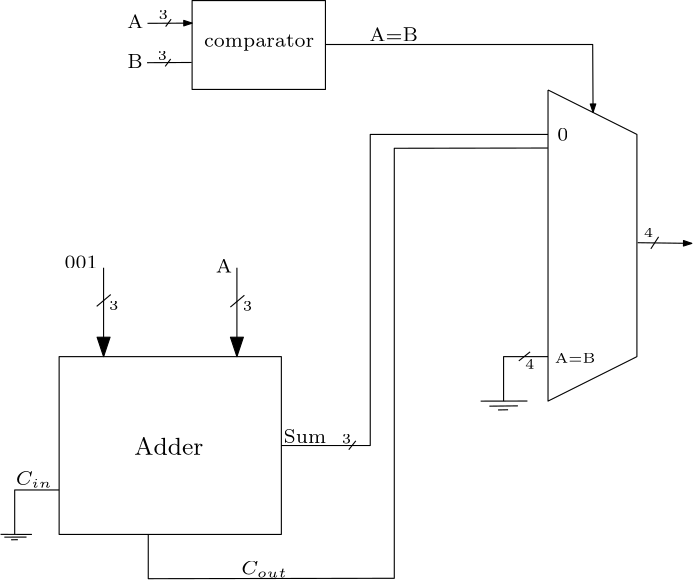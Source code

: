 <?xml version="1.0"?>
<!DOCTYPE ipe SYSTEM "ipe.dtd">
<ipe version="70218" creator="Ipe 7.2.28">
<info created="D:20241202214616" modified="D:20241202223741"/>
<ipestyle name="basic">
<symbol name="arrow/arc(spx)">
<path stroke="sym-stroke" fill="sym-stroke" pen="sym-pen">
0 0 m
-1 0.333 l
-1 -0.333 l
h
</path>
</symbol>
<symbol name="arrow/farc(spx)">
<path stroke="sym-stroke" fill="white" pen="sym-pen">
0 0 m
-1 0.333 l
-1 -0.333 l
h
</path>
</symbol>
<symbol name="arrow/ptarc(spx)">
<path stroke="sym-stroke" fill="sym-stroke" pen="sym-pen">
0 0 m
-1 0.333 l
-0.8 0 l
-1 -0.333 l
h
</path>
</symbol>
<symbol name="arrow/fptarc(spx)">
<path stroke="sym-stroke" fill="white" pen="sym-pen">
0 0 m
-1 0.333 l
-0.8 0 l
-1 -0.333 l
h
</path>
</symbol>
<symbol name="mark/circle(sx)" transformations="translations">
<path fill="sym-stroke">
0.6 0 0 0.6 0 0 e
0.4 0 0 0.4 0 0 e
</path>
</symbol>
<symbol name="mark/disk(sx)" transformations="translations">
<path fill="sym-stroke">
0.6 0 0 0.6 0 0 e
</path>
</symbol>
<symbol name="mark/fdisk(sfx)" transformations="translations">
<group>
<path fill="sym-fill">
0.5 0 0 0.5 0 0 e
</path>
<path fill="sym-stroke" fillrule="eofill">
0.6 0 0 0.6 0 0 e
0.4 0 0 0.4 0 0 e
</path>
</group>
</symbol>
<symbol name="mark/box(sx)" transformations="translations">
<path fill="sym-stroke" fillrule="eofill">
-0.6 -0.6 m
0.6 -0.6 l
0.6 0.6 l
-0.6 0.6 l
h
-0.4 -0.4 m
0.4 -0.4 l
0.4 0.4 l
-0.4 0.4 l
h
</path>
</symbol>
<symbol name="mark/square(sx)" transformations="translations">
<path fill="sym-stroke">
-0.6 -0.6 m
0.6 -0.6 l
0.6 0.6 l
-0.6 0.6 l
h
</path>
</symbol>
<symbol name="mark/fsquare(sfx)" transformations="translations">
<group>
<path fill="sym-fill">
-0.5 -0.5 m
0.5 -0.5 l
0.5 0.5 l
-0.5 0.5 l
h
</path>
<path fill="sym-stroke" fillrule="eofill">
-0.6 -0.6 m
0.6 -0.6 l
0.6 0.6 l
-0.6 0.6 l
h
-0.4 -0.4 m
0.4 -0.4 l
0.4 0.4 l
-0.4 0.4 l
h
</path>
</group>
</symbol>
<symbol name="mark/cross(sx)" transformations="translations">
<group>
<path fill="sym-stroke">
-0.43 -0.57 m
0.57 0.43 l
0.43 0.57 l
-0.57 -0.43 l
h
</path>
<path fill="sym-stroke">
-0.43 0.57 m
0.57 -0.43 l
0.43 -0.57 l
-0.57 0.43 l
h
</path>
</group>
</symbol>
<symbol name="arrow/fnormal(spx)">
<path stroke="sym-stroke" fill="white" pen="sym-pen">
0 0 m
-1 0.333 l
-1 -0.333 l
h
</path>
</symbol>
<symbol name="arrow/pointed(spx)">
<path stroke="sym-stroke" fill="sym-stroke" pen="sym-pen">
0 0 m
-1 0.333 l
-0.8 0 l
-1 -0.333 l
h
</path>
</symbol>
<symbol name="arrow/fpointed(spx)">
<path stroke="sym-stroke" fill="white" pen="sym-pen">
0 0 m
-1 0.333 l
-0.8 0 l
-1 -0.333 l
h
</path>
</symbol>
<symbol name="arrow/linear(spx)">
<path stroke="sym-stroke" pen="sym-pen">
-1 0.333 m
0 0 l
-1 -0.333 l
</path>
</symbol>
<symbol name="arrow/fdouble(spx)">
<path stroke="sym-stroke" fill="white" pen="sym-pen">
0 0 m
-1 0.333 l
-1 -0.333 l
h
-1 0 m
-2 0.333 l
-2 -0.333 l
h
</path>
</symbol>
<symbol name="arrow/double(spx)">
<path stroke="sym-stroke" fill="sym-stroke" pen="sym-pen">
0 0 m
-1 0.333 l
-1 -0.333 l
h
-1 0 m
-2 0.333 l
-2 -0.333 l
h
</path>
</symbol>
<symbol name="arrow/mid-normal(spx)">
<path stroke="sym-stroke" fill="sym-stroke" pen="sym-pen">
0.5 0 m
-0.5 0.333 l
-0.5 -0.333 l
h
</path>
</symbol>
<symbol name="arrow/mid-fnormal(spx)">
<path stroke="sym-stroke" fill="white" pen="sym-pen">
0.5 0 m
-0.5 0.333 l
-0.5 -0.333 l
h
</path>
</symbol>
<symbol name="arrow/mid-pointed(spx)">
<path stroke="sym-stroke" fill="sym-stroke" pen="sym-pen">
0.5 0 m
-0.5 0.333 l
-0.3 0 l
-0.5 -0.333 l
h
</path>
</symbol>
<symbol name="arrow/mid-fpointed(spx)">
<path stroke="sym-stroke" fill="white" pen="sym-pen">
0.5 0 m
-0.5 0.333 l
-0.3 0 l
-0.5 -0.333 l
h
</path>
</symbol>
<symbol name="arrow/mid-double(spx)">
<path stroke="sym-stroke" fill="sym-stroke" pen="sym-pen">
1 0 m
0 0.333 l
0 -0.333 l
h
0 0 m
-1 0.333 l
-1 -0.333 l
h
</path>
</symbol>
<symbol name="arrow/mid-fdouble(spx)">
<path stroke="sym-stroke" fill="white" pen="sym-pen">
1 0 m
0 0.333 l
0 -0.333 l
h
0 0 m
-1 0.333 l
-1 -0.333 l
h
</path>
</symbol>
<anglesize name="22.5 deg" value="22.5"/>
<anglesize name="30 deg" value="30"/>
<anglesize name="45 deg" value="45"/>
<anglesize name="60 deg" value="60"/>
<anglesize name="90 deg" value="90"/>
<arrowsize name="large" value="10"/>
<arrowsize name="small" value="5"/>
<arrowsize name="tiny" value="3"/>
<color name="blue" value="0 0 1"/>
<color name="brown" value="0.647 0.165 0.165"/>
<color name="darkblue" value="0 0 0.545"/>
<color name="darkcyan" value="0 0.545 0.545"/>
<color name="darkgray" value="0.663"/>
<color name="darkgreen" value="0 0.392 0"/>
<color name="darkmagenta" value="0.545 0 0.545"/>
<color name="darkorange" value="1 0.549 0"/>
<color name="darkred" value="0.545 0 0"/>
<color name="gold" value="1 0.843 0"/>
<color name="gray" value="0.745"/>
<color name="green" value="0 1 0"/>
<color name="lightblue" value="0.678 0.847 0.902"/>
<color name="lightcyan" value="0.878 1 1"/>
<color name="lightgray" value="0.827"/>
<color name="lightgreen" value="0.565 0.933 0.565"/>
<color name="lightyellow" value="1 1 0.878"/>
<color name="navy" value="0 0 0.502"/>
<color name="orange" value="1 0.647 0"/>
<color name="pink" value="1 0.753 0.796"/>
<color name="purple" value="0.627 0.125 0.941"/>
<color name="red" value="1 0 0"/>
<color name="seagreen" value="0.18 0.545 0.341"/>
<color name="turquoise" value="0.251 0.878 0.816"/>
<color name="violet" value="0.933 0.51 0.933"/>
<color name="yellow" value="1 1 0"/>
<dashstyle name="dash dot dotted" value="[4 2 1 2 1 2] 0"/>
<dashstyle name="dash dotted" value="[4 2 1 2] 0"/>
<dashstyle name="dashed" value="[4] 0"/>
<dashstyle name="dotted" value="[1 3] 0"/>
<gridsize name="10 pts (~3.5 mm)" value="10"/>
<gridsize name="14 pts (~5 mm)" value="14"/>
<gridsize name="16 pts (~6 mm)" value="16"/>
<gridsize name="20 pts (~7 mm)" value="20"/>
<gridsize name="28 pts (~10 mm)" value="28"/>
<gridsize name="32 pts (~12 mm)" value="32"/>
<gridsize name="4 pts" value="4"/>
<gridsize name="56 pts (~20 mm)" value="56"/>
<gridsize name="8 pts (~3 mm)" value="8"/>
<opacity name="10%" value="0.1"/>
<opacity name="30%" value="0.3"/>
<opacity name="50%" value="0.5"/>
<opacity name="75%" value="0.75"/>
<pen name="fat" value="1.2"/>
<pen name="heavier" value="0.8"/>
<pen name="ultrafat" value="2"/>
<symbolsize name="large" value="5"/>
<symbolsize name="small" value="2"/>
<symbolsize name="tiny" value="1.1"/>
<textsize name="Huge" value="\Huge"/>
<textsize name="LARGE" value="\LARGE"/>
<textsize name="Large" value="\Large"/>
<textsize name="footnote" value="\footnotesize"/>
<textsize name="huge" value="\huge"/>
<textsize name="large" value="\large"/>
<textsize name="script" value="\scriptsize"/>
<textsize name="small" value="\small"/>
<textsize name="tiny" value="\tiny"/>
<textstyle name="center" begin="\begin{center}" end="\end{center}"/>
<textstyle name="item" begin="\begin{itemize}\item{}" end="\end{itemize}"/>
<textstyle name="itemize" begin="\begin{itemize}" end="\end{itemize}"/>
<tiling name="falling" angle="-60" step="4" width="1"/>
<tiling name="rising" angle="30" step="4" width="1"/>
</ipestyle>
<page>
<layer name="alpha"/>
<view layers="alpha" active="alpha"/>
<path layer="alpha" stroke="black">
320 560 m
320 448 l
352 464 l
352 544 l
320 560 l
</path>
<path stroke="black">
144 464 m
144 400 l
224 400 l
224 464 l
h
</path>
<path stroke="black" arrow="normal/normal">
160 496 m
160 464 l
</path>
<path stroke="black" arrow="normal/normal">
208 496 m
208 464 l
</path>
<text matrix="1 0 0 1 1.89541 -0.252721" transformations="translations" pos="144 496" stroke="black" type="label" width="11.914" height="4.494" depth="0" valign="baseline" size="script">001</text>
<path stroke="black">
162.578 486.358 m
157.521 482.1 l
</path>
<text matrix="1 0 0 1 -1.68566 -1.77437" transformations="translations" pos="163.643 482.543" stroke="black" type="label" width="3.39" height="3.21" depth="0" valign="baseline" size="tiny">3</text>
<path matrix="1 0 0 1 48.1169 -0.258904" stroke="black">
162.578 486.358 m
157.521 482.1 l
</path>
<text matrix="1 0 0 1 46.4312 -2.03327" transformations="translations" pos="163.643 482.543" stroke="black" type="label" width="3.39" height="3.21" depth="0" valign="baseline" size="tiny">3</text>
<text matrix="1 0 0 1 -4.79157 -2.99473" transformations="translations" pos="205.151 497.268" stroke="black" type="label" width="5.881" height="4.765" depth="0" valign="baseline" size="script">A</text>
<text matrix="1 0 0 1 -4.92806 -3.28537" transformations="translations" pos="176 432" stroke="black" type="label" width="24.853" height="6.227" depth="0" valign="baseline" size="small">Adder</text>
<path stroke="black">
144 416 m
128 416 l
128 400 l
</path>
<path stroke="black">
122.912 400.018 m
134.202 399.986 l
</path>
<path stroke="black">
124.267 399.021 m
132.256 399.037 l
</path>
<path stroke="black">
126.712 398.071 m
129.141 398.102 l
</path>
<text matrix="1 0 0 1 -1.67124 -0.172887" transformations="translations" pos="130.021 417.938" stroke="black" type="label" width="13.258" height="4.772" depth="0.99" valign="baseline" size="script">$C_{in}$</text>
<path stroke="black">
320 464 m
304 464 l
304 448 l
</path>
<path stroke="black">
295.749 447.983 m
312.583 448.017 l
</path>
<path stroke="black">
298.89 446.173 m
309.168 446.276 l
</path>
<path stroke="black">
301.998 444.808 m
305.617 444.876 l
</path>
<path stroke="black">
313.547 465.722 m
309.484 462.478 l
</path>
<text matrix="1 0 0 1 -0.102435 -1.77555" transformations="translations" pos="311.806 461.419" stroke="black" type="label" width="3.39" height="3.21" depth="0" valign="baseline" size="tiny">4</text>
<text matrix="1 0 0 1 13.6183 -5.89979" transformations="translations" pos="308.801 467.702" stroke="black" type="label" width="14.661" height="3.386" depth="0" valign="baseline" size="tiny">A=B</text>
<path stroke="black">
224 432 m
256 432 l
256 544 l
320 544 l
</path>
<text matrix="1 0 0 1 -1.6471 -2.69526" transformations="translations" pos="324.942 544.397" stroke="black" type="label" width="3.971" height="4.494" depth="0" valign="baseline" size="script">0</text>
<path stroke="black">
176.085 399.91 m
176.085 384.062 l
264.654 384.207 l
264.654 539.01 l
319.949 539.1 l
</path>
<text transformations="translations" pos="209.552 385.523" stroke="black" type="label" width="16.736" height="4.772" depth="0.99" valign="baseline" size="script">$C_{out}$</text>
<path matrix="1 0 0 1 9.80342 0" stroke="black">
240.995 433.69 m
238.467 430.496 l
</path>
<text matrix="1 0 0 1 -6.96442 -0.399234" transformations="translations" pos="231.769 433.29" stroke="black" type="label" width="15.345" height="4.765" depth="0" valign="baseline" size="script">Sum</text>
<text matrix="1 0 0 1 -2.17361 -0.975906" transformations="translations" pos="247.915 433.69" stroke="black" type="label" width="3.39" height="3.21" depth="0" valign="baseline" size="tiny">3</text>
<path matrix="1 0 0 1 -0.130562 16.1897" stroke="black">
192 576 m
192 544 l
240 544 l
240 576 l
h
</path>
<text matrix="1 0 0 1 -11.8603 15.5499" transformations="translations" pos="208 560" stroke="black" type="label" width="39.712" height="4.295" depth="1.35" valign="baseline" size="script">comparator</text>
<path matrix="1 0 0 1 -0.130562 16.1897" stroke="black" arrow="normal/tiny">
175.939 567.802 m
191.998 567.881 l
</path>
<path matrix="1 0 0 1 -0.287575 2.02022" stroke="black">
175.939 567.802 m
191.998 567.881 l
</path>
<path matrix="1 0 0 1 -0.130562 16.1897" stroke="black">
184.441 569.298 m
182.473 566.621 l
</path>
<path matrix="1 0 0 1 -0.288501 1.86303" stroke="black">
184.441 569.298 m
182.473 566.621 l
</path>
<text matrix="1 0 0 1 -6.11324 13.9856" transformations="translations" pos="185.858 571.502" stroke="black" type="label" width="3.39" height="3.21" depth="0" valign="baseline" size="tiny">3</text>
<text matrix="1 0 0 1 -6.42825 -0.734501" transformations="translations" pos="185.858 571.502" stroke="black" type="label" width="3.39" height="3.21" depth="0" valign="baseline" size="tiny">3</text>
<text matrix="1 0 0 1 -3.04318 14.3005" transformations="translations" pos="171.452 567.959" stroke="black" type="label" width="5.881" height="4.765" depth="0" valign="baseline" size="script">A</text>
<text matrix="1 0 0 1 -2.9646 -0.0263644" transformations="translations" pos="171.452 567.959" stroke="black" type="label" width="5.569" height="4.765" depth="0" valign="baseline" size="script">B</text>
<path stroke="black" arrow="normal/tiny">
239.988 576.373 m
336.082 576.373 l
336.213 551.958 l
</path>
<text matrix="1 0 0 1 1.30562 -2.35012" transformations="translations" pos="254.35 579.898" stroke="black" type="label" width="17.566" height="4.765" depth="0" valign="baseline" size="script">A=B</text>
<path stroke="black" arrow="normal/tiny">
352.264 505.018 m
371.763 504.772 l
</path>
<path stroke="black">
359.81 507.137 m
357.015 502.811 l
</path>
<text matrix="1 0 0 1 -2.12962 -1.39756" transformations="translations" pos="356.615 508.335" stroke="black" type="label" width="3.39" height="3.21" depth="0" valign="baseline" size="tiny">4</text>
</page>
</ipe>

